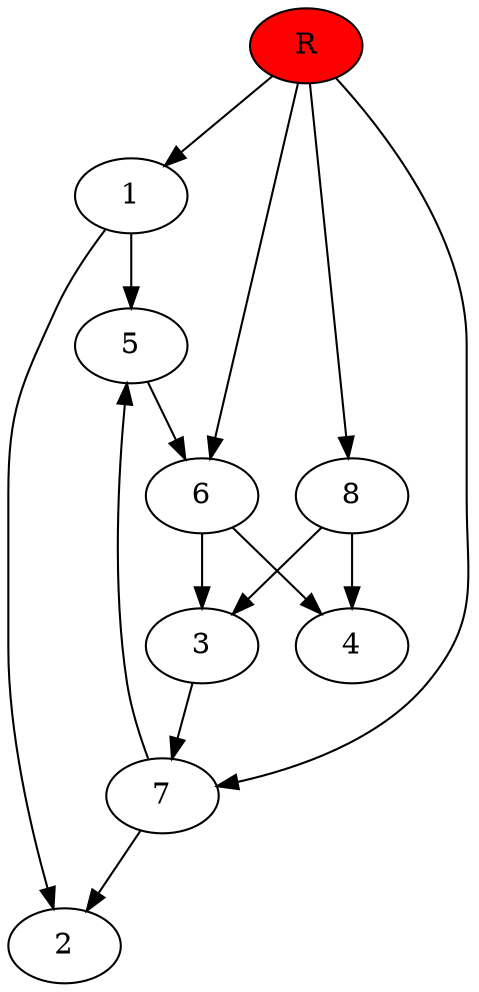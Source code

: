 digraph prb43238 {
	1
	2
	3
	4
	5
	6
	7
	8
	R [fillcolor="#ff0000" style=filled]
	1 -> 2
	1 -> 5
	3 -> 7
	5 -> 6
	6 -> 3
	6 -> 4
	7 -> 2
	7 -> 5
	8 -> 3
	8 -> 4
	R -> 1
	R -> 6
	R -> 7
	R -> 8
}
